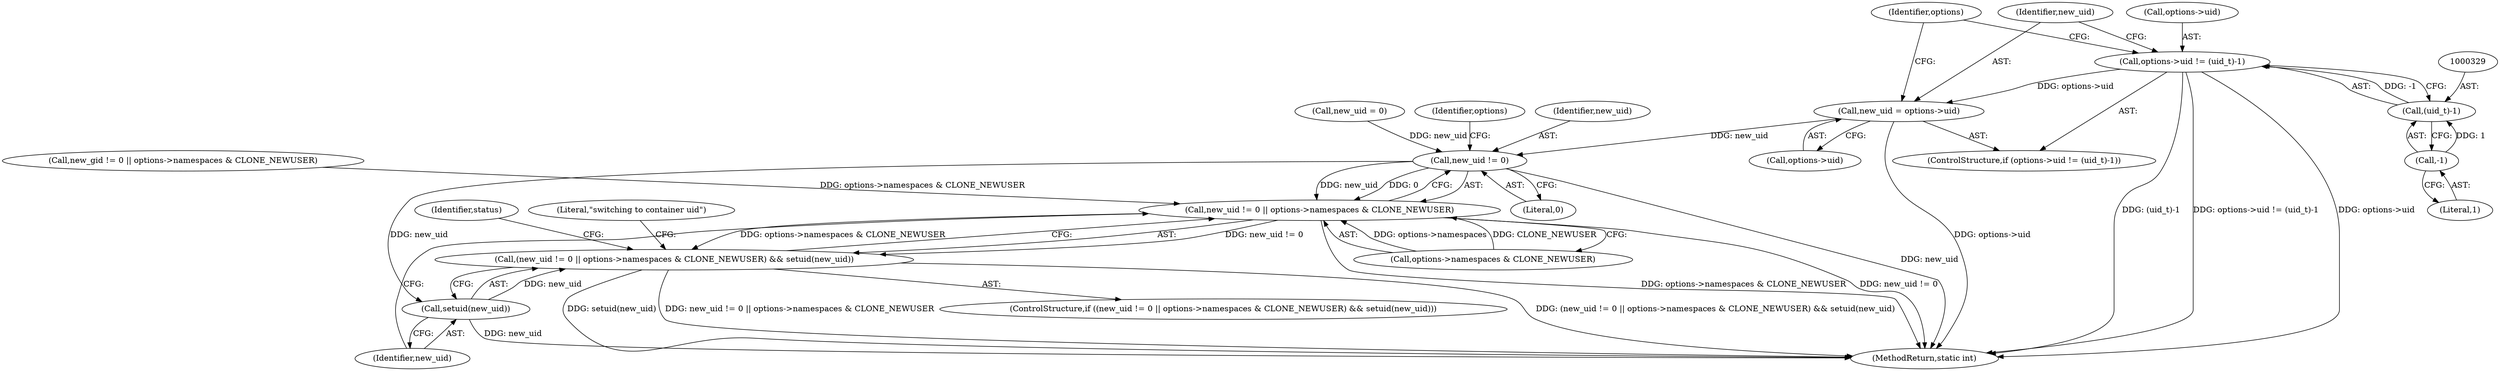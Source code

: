 digraph "0_lxc_81f466d05f2a89cb4f122ef7f593ff3f279b165c@pointer" {
"1000332" [label="(Call,new_uid = options->uid)"];
"1000324" [label="(Call,options->uid != (uid_t)-1)"];
"1000328" [label="(Call,(uid_t)-1)"];
"1000330" [label="(Call,-1)"];
"1000424" [label="(Call,new_uid != 0)"];
"1000423" [label="(Call,new_uid != 0 || options->namespaces & CLONE_NEWUSER)"];
"1000422" [label="(Call,(new_uid != 0 || options->namespaces & CLONE_NEWUSER) && setuid(new_uid))"];
"1000432" [label="(Call,setuid(new_uid))"];
"1000333" [label="(Identifier,new_uid)"];
"1000429" [label="(Identifier,options)"];
"1000330" [label="(Call,-1)"];
"1000444" [label="(Identifier,status)"];
"1000436" [label="(Literal,\"switching to container uid\")"];
"1000328" [label="(Call,(uid_t)-1)"];
"1000433" [label="(Identifier,new_uid)"];
"1000395" [label="(Call,new_gid != 0 || options->namespaces & CLONE_NEWUSER)"];
"1000421" [label="(ControlStructure,if ((new_uid != 0 || options->namespaces & CLONE_NEWUSER) && setuid(new_uid)))"];
"1000324" [label="(Call,options->uid != (uid_t)-1)"];
"1000325" [label="(Call,options->uid)"];
"1000332" [label="(Call,new_uid = options->uid)"];
"1000744" [label="(MethodReturn,static int)"];
"1000422" [label="(Call,(new_uid != 0 || options->namespaces & CLONE_NEWUSER) && setuid(new_uid))"];
"1000425" [label="(Identifier,new_uid)"];
"1000427" [label="(Call,options->namespaces & CLONE_NEWUSER)"];
"1000323" [label="(ControlStructure,if (options->uid != (uid_t)-1))"];
"1000331" [label="(Literal,1)"];
"1000306" [label="(Call,new_uid = 0)"];
"1000423" [label="(Call,new_uid != 0 || options->namespaces & CLONE_NEWUSER)"];
"1000432" [label="(Call,setuid(new_uid))"];
"1000424" [label="(Call,new_uid != 0)"];
"1000340" [label="(Identifier,options)"];
"1000426" [label="(Literal,0)"];
"1000334" [label="(Call,options->uid)"];
"1000332" -> "1000323"  [label="AST: "];
"1000332" -> "1000334"  [label="CFG: "];
"1000333" -> "1000332"  [label="AST: "];
"1000334" -> "1000332"  [label="AST: "];
"1000340" -> "1000332"  [label="CFG: "];
"1000332" -> "1000744"  [label="DDG: options->uid"];
"1000324" -> "1000332"  [label="DDG: options->uid"];
"1000332" -> "1000424"  [label="DDG: new_uid"];
"1000324" -> "1000323"  [label="AST: "];
"1000324" -> "1000328"  [label="CFG: "];
"1000325" -> "1000324"  [label="AST: "];
"1000328" -> "1000324"  [label="AST: "];
"1000333" -> "1000324"  [label="CFG: "];
"1000340" -> "1000324"  [label="CFG: "];
"1000324" -> "1000744"  [label="DDG: (uid_t)-1"];
"1000324" -> "1000744"  [label="DDG: options->uid != (uid_t)-1"];
"1000324" -> "1000744"  [label="DDG: options->uid"];
"1000328" -> "1000324"  [label="DDG: -1"];
"1000328" -> "1000330"  [label="CFG: "];
"1000329" -> "1000328"  [label="AST: "];
"1000330" -> "1000328"  [label="AST: "];
"1000330" -> "1000328"  [label="DDG: 1"];
"1000330" -> "1000331"  [label="CFG: "];
"1000331" -> "1000330"  [label="AST: "];
"1000424" -> "1000423"  [label="AST: "];
"1000424" -> "1000426"  [label="CFG: "];
"1000425" -> "1000424"  [label="AST: "];
"1000426" -> "1000424"  [label="AST: "];
"1000429" -> "1000424"  [label="CFG: "];
"1000423" -> "1000424"  [label="CFG: "];
"1000424" -> "1000744"  [label="DDG: new_uid"];
"1000424" -> "1000423"  [label="DDG: new_uid"];
"1000424" -> "1000423"  [label="DDG: 0"];
"1000306" -> "1000424"  [label="DDG: new_uid"];
"1000424" -> "1000432"  [label="DDG: new_uid"];
"1000423" -> "1000422"  [label="AST: "];
"1000423" -> "1000427"  [label="CFG: "];
"1000427" -> "1000423"  [label="AST: "];
"1000433" -> "1000423"  [label="CFG: "];
"1000422" -> "1000423"  [label="CFG: "];
"1000423" -> "1000744"  [label="DDG: options->namespaces & CLONE_NEWUSER"];
"1000423" -> "1000744"  [label="DDG: new_uid != 0"];
"1000423" -> "1000422"  [label="DDG: new_uid != 0"];
"1000423" -> "1000422"  [label="DDG: options->namespaces & CLONE_NEWUSER"];
"1000427" -> "1000423"  [label="DDG: options->namespaces"];
"1000427" -> "1000423"  [label="DDG: CLONE_NEWUSER"];
"1000395" -> "1000423"  [label="DDG: options->namespaces & CLONE_NEWUSER"];
"1000422" -> "1000421"  [label="AST: "];
"1000422" -> "1000432"  [label="CFG: "];
"1000432" -> "1000422"  [label="AST: "];
"1000436" -> "1000422"  [label="CFG: "];
"1000444" -> "1000422"  [label="CFG: "];
"1000422" -> "1000744"  [label="DDG: new_uid != 0 || options->namespaces & CLONE_NEWUSER"];
"1000422" -> "1000744"  [label="DDG: (new_uid != 0 || options->namespaces & CLONE_NEWUSER) && setuid(new_uid)"];
"1000422" -> "1000744"  [label="DDG: setuid(new_uid)"];
"1000432" -> "1000422"  [label="DDG: new_uid"];
"1000432" -> "1000433"  [label="CFG: "];
"1000433" -> "1000432"  [label="AST: "];
"1000432" -> "1000744"  [label="DDG: new_uid"];
}
